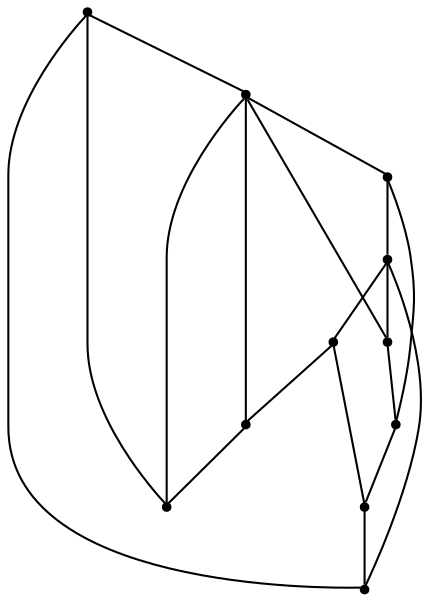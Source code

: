 graph {
  node [shape=point,comment="{\"directed\":false,\"doi\":\"10.1007/978-3-642-25878-7_39\",\"figure\":\"3 (2)\"}"]

  v0 [pos="1557.7273667354007,624.8148074496938"]
  v1 [pos="1516.3547105803991,666.1587148020855"]
  v2 [pos="1516.3547105803991,748.8511078718284"]
  v3 [pos="1516.3547105803991,707.502876508086"]
  v4 [pos="1474.9799546087213,624.8148074496938"]
  v5 [pos="1516.3547105803991,624.814807449694"]
  v6 [pos="1516.3547105803991,790.1952695778289"]
  v7 [pos="1516.3547105803991,831.5391769302205"]
  v8 [pos="1516.3547105803991,872.8874082939628"]
  v9 [pos="1557.7273667354004,872.8874082939628"]
  v10 [pos="1474.9799546087213,872.8874082939628"]

  v10 -- v4 [id="-2",pos="1474.9799546087213,872.8874082939628 1392.2366148537778,872.8874082939628 1392.2366148537778,872.8874082939628 1392.2366148537778,872.8874082939628 1392.2366148537778,624.8148074496938 1392.2366148537778,624.8148074496938 1392.2366148537778,624.8148074496938 1474.9799546087213,624.8148074496938 1474.9799546087213,624.8148074496938 1474.9799546087213,624.8148074496938"]
  v10 -- v8 [id="-3",pos="1474.9799546087213,872.8874082939628 1516.3547105803991,872.8874082939628 1516.3547105803991,872.8874082939628 1516.3547105803991,872.8874082939628"]
  v9 -- v0 [id="-4",pos="1557.7273667354004,872.8874082939628 1640.4747788620798,872.8874082939628 1640.4747788620798,872.8874082939628 1640.4747788620798,872.8874082939628 1640.4749061236964,624.8148074496938 1640.4749061236964,624.8148074496938 1640.4749061236964,624.8148074496938 1557.7273667354007,624.8148074496938 1557.7273667354007,624.8148074496938 1557.7273667354007,624.8148074496938"]
  v4 -- v5 [id="-5",pos="1474.9799546087213,624.8148074496938 1516.3547105803991,624.814807449694 1516.3547105803991,624.814807449694 1516.3547105803991,624.814807449694"]
  v8 -- v9 [id="-6",pos="1516.3547105803991,872.8874082939628 1557.7273667354004,872.8874082939628 1557.7273667354004,872.8874082939628 1557.7273667354004,872.8874082939628"]
  v5 -- v0 [id="-19",pos="1516.3547105803991,624.814807449694 1557.7273667354007,624.8148074496938 1557.7273667354007,624.8148074496938 1557.7273667354007,624.8148074496938"]
  v0 -- v1 [id="-1",pos="1557.7273667354007,624.8148074496938 1557.7273667354007,643.4177216946058 1557.7273667354007,643.4177216946058 1516.3547105803991,666.1587148020855"]
  v1 -- v6 [id="-7",pos="1516.3547105803991,666.1587148020855 1599.098972982064,707.5071369310344 1599.098972982064,748.8512350486327 1516.3547105803991,790.1952695778289"]
  v2 -- v9 [id="-8",pos="1516.3547105803991,748.8511078718284 1557.7273667354007,790.1952695778289 1557.7273667354007,790.1952695778289 1557.7273667354004,872.8874082939628"]
  v2 -- v10 [id="-9",pos="1516.3547105803991,748.8511078718284 1474.9799546087213,790.1952695778289 1474.9799546087213,790.1952695778289 1474.9799546087213,872.8874082939628"]
  v3 -- v7 [id="-10",pos="1516.3547105803991,707.502876508086 1433.608348362058,748.8510442834261 1433.608348362058,790.1951424010244 1516.3547105803991,831.5391769302205"]
  v7 -- v8 [id="-12",pos="1516.3547105803991,831.5391769302205 1516.3547105803991,872.8874082939628 1516.3547105803991,872.8874082939628 1516.3547105803991,872.8874082939628"]
  v6 -- v7 [id="-13",pos="1516.3547105803991,790.1952695778289 1516.3547105803991,831.5391769302205 1516.3547105803991,831.5391769302205 1516.3547105803991,831.5391769302205"]
  v2 -- v6 [id="-14",pos="1516.3547105803991,748.8511078718284 1516.3547105803991,790.1952695778289 1516.3547105803991,790.1952695778289 1516.3547105803991,790.1952695778289"]
  v3 -- v2 [id="-15",pos="1516.3547105803991,707.502876508086 1516.3547105803991,748.8511078718284 1516.3547105803991,748.8511078718284 1516.3547105803991,748.8511078718284"]
  v1 -- v3 [id="-16",pos="1516.3547105803991,666.1587148020855 1516.3547105803991,707.502876508086 1516.3547105803991,707.502876508086 1516.3547105803991,707.502876508086"]
  v5 -- v1 [id="-17",pos="1516.3547105803991,624.814807449694 1516.3547105803991,666.1587148020855 1516.3547105803991,666.1587148020855 1516.3547105803991,666.1587148020855"]
  v4 -- v1 [id="-20",pos="1474.9799546087213,624.8148074496938 1474.9799546087213,643.4177216946058 1474.9799546087213,643.4177216946058 1516.3547105803991,666.1587148020855"]
}